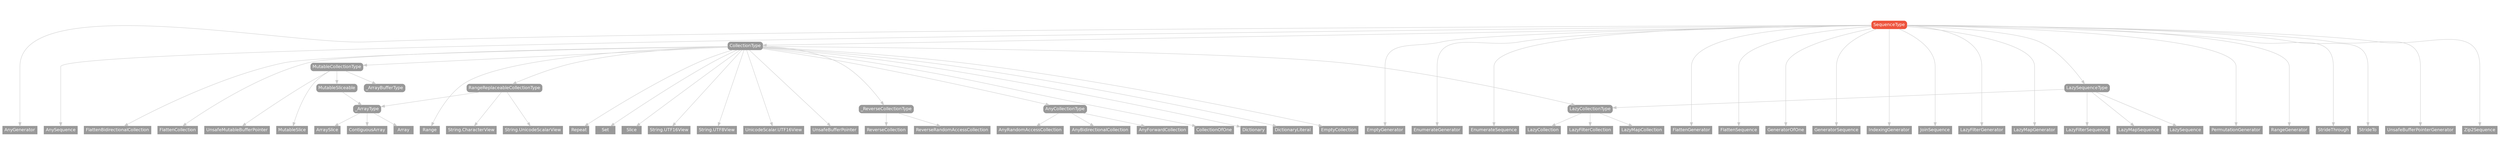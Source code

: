 strict digraph "SequenceType - Type Hierarchy - SwiftDoc.org" {
    pad="0.1,0.8"
    node [shape=box, style="filled,rounded", color="#999999", fillcolor="#999999", fontcolor=white, fontname=Helvetica, fontnames="Helvetica,sansserif", fontsize=12, margin="0.07,0.05", height="0.3"]
    edge [color="#cccccc"]
    "AnyBidirectionalCollection" [URL="/type/AnyBidirectionalCollection/hierarchy/", style=filled]
    "AnyCollectionType" [URL="/protocol/AnyCollectionType/hierarchy/"]
    "AnyForwardCollection" [URL="/type/AnyForwardCollection/hierarchy/", style=filled]
    "AnyGenerator" [URL="/type/AnyGenerator/hierarchy/", style=filled]
    "AnyRandomAccessCollection" [URL="/type/AnyRandomAccessCollection/hierarchy/", style=filled]
    "AnySequence" [URL="/type/AnySequence/hierarchy/", style=filled]
    "Array" [URL="/type/Array/hierarchy/", style=filled]
    "ArraySlice" [URL="/type/ArraySlice/hierarchy/", style=filled]
    "CollectionOfOne" [URL="/type/CollectionOfOne/hierarchy/", style=filled]
    "CollectionType" [URL="/protocol/CollectionType/hierarchy/"]
    "ContiguousArray" [URL="/type/ContiguousArray/hierarchy/", style=filled]
    "Dictionary" [URL="/type/Dictionary/hierarchy/", style=filled]
    "DictionaryLiteral" [URL="/type/DictionaryLiteral/hierarchy/", style=filled]
    "EmptyCollection" [URL="/type/EmptyCollection/hierarchy/", style=filled]
    "EmptyGenerator" [URL="/type/EmptyGenerator/hierarchy/", style=filled]
    "EnumerateGenerator" [URL="/type/EnumerateGenerator/hierarchy/", style=filled]
    "EnumerateSequence" [URL="/type/EnumerateSequence/hierarchy/", style=filled]
    "FlattenBidirectionalCollection" [URL="/type/FlattenBidirectionalCollection/hierarchy/", style=filled]
    "FlattenCollection" [URL="/type/FlattenCollection/hierarchy/", style=filled]
    "FlattenGenerator" [URL="/type/FlattenGenerator/hierarchy/", style=filled]
    "FlattenSequence" [URL="/type/FlattenSequence/hierarchy/", style=filled]
    "GeneratorOfOne" [URL="/type/GeneratorOfOne/hierarchy/", style=filled]
    "GeneratorSequence" [URL="/type/GeneratorSequence/hierarchy/", style=filled]
    "IndexingGenerator" [URL="/type/IndexingGenerator/hierarchy/", style=filled]
    "JoinSequence" [URL="/type/JoinSequence/hierarchy/", style=filled]
    "LazyCollection" [URL="/type/LazyCollection/hierarchy/", style=filled]
    "LazyCollectionType" [URL="/protocol/LazyCollectionType/hierarchy/"]
    "LazyFilterCollection" [URL="/type/LazyFilterCollection/hierarchy/", style=filled]
    "LazyFilterGenerator" [URL="/type/LazyFilterGenerator/hierarchy/", style=filled]
    "LazyFilterSequence" [URL="/type/LazyFilterSequence/hierarchy/", style=filled]
    "LazyMapCollection" [URL="/type/LazyMapCollection/hierarchy/", style=filled]
    "LazyMapGenerator" [URL="/type/LazyMapGenerator/hierarchy/", style=filled]
    "LazyMapSequence" [URL="/type/LazyMapSequence/hierarchy/", style=filled]
    "LazySequence" [URL="/type/LazySequence/hierarchy/", style=filled]
    "LazySequenceType" [URL="/protocol/LazySequenceType/hierarchy/"]
    "MutableCollectionType" [URL="/protocol/MutableCollectionType/hierarchy/"]
    "MutableSlice" [URL="/type/MutableSlice/hierarchy/", style=filled]
    "MutableSliceable" [URL="/protocol/MutableSliceable/hierarchy/"]
    "PermutationGenerator" [URL="/type/PermutationGenerator/hierarchy/", style=filled]
    "Range" [URL="/type/Range/hierarchy/", style=filled]
    "RangeGenerator" [URL="/type/RangeGenerator/hierarchy/", style=filled]
    "RangeReplaceableCollectionType" [URL="/protocol/RangeReplaceableCollectionType/hierarchy/"]
    "Repeat" [URL="/type/Repeat/hierarchy/", style=filled]
    "ReverseCollection" [URL="/type/ReverseCollection/hierarchy/", style=filled]
    "ReverseRandomAccessCollection" [URL="/type/ReverseRandomAccessCollection/hierarchy/", style=filled]
    "SequenceType" [URL="/protocol/SequenceType/", style="filled,rounded", fillcolor="#ee543d", color="#ee543d"]
    "Set" [URL="/type/Set/hierarchy/", style=filled]
    "Slice" [URL="/type/Slice/hierarchy/", style=filled]
    "StrideThrough" [URL="/type/StrideThrough/hierarchy/", style=filled]
    "StrideTo" [URL="/type/StrideTo/hierarchy/", style=filled]
    "String.CharacterView" [URL="/type/String.CharacterView/hierarchy/", style=filled]
    "String.UTF16View" [URL="/type/String.UTF16View/hierarchy/", style=filled]
    "String.UTF8View" [URL="/type/String.UTF8View/hierarchy/", style=filled]
    "String.UnicodeScalarView" [URL="/type/String.UnicodeScalarView/hierarchy/", style=filled]
    "UnicodeScalar.UTF16View" [URL="/type/UnicodeScalar.UTF16View/hierarchy/", style=filled]
    "UnsafeBufferPointer" [URL="/type/UnsafeBufferPointer/hierarchy/", style=filled]
    "UnsafeBufferPointerGenerator" [URL="/type/UnsafeBufferPointerGenerator/hierarchy/", style=filled]
    "UnsafeMutableBufferPointer" [URL="/type/UnsafeMutableBufferPointer/hierarchy/", style=filled]
    "Zip2Sequence" [URL="/type/Zip2Sequence/hierarchy/", style=filled]
    "_ArrayBufferType" [URL="/protocol/_ArrayBufferType/hierarchy/"]
    "_ArrayType" [URL="/protocol/_ArrayType/hierarchy/"]
    "_ReverseCollectionType" [URL="/protocol/_ReverseCollectionType/hierarchy/"]    "SequenceType" -> "AnyGenerator"
    "SequenceType" -> "AnySequence"
    "SequenceType" -> "CollectionType"
    "SequenceType" -> "EmptyGenerator"
    "SequenceType" -> "EnumerateGenerator"
    "SequenceType" -> "EnumerateSequence"
    "SequenceType" -> "FlattenGenerator"
    "SequenceType" -> "FlattenSequence"
    "SequenceType" -> "GeneratorOfOne"
    "SequenceType" -> "GeneratorSequence"
    "SequenceType" -> "IndexingGenerator"
    "SequenceType" -> "JoinSequence"
    "SequenceType" -> "LazyFilterGenerator"
    "SequenceType" -> "LazyMapGenerator"
    "SequenceType" -> "LazySequenceType"
    "SequenceType" -> "PermutationGenerator"
    "SequenceType" -> "RangeGenerator"
    "SequenceType" -> "StrideThrough"
    "SequenceType" -> "StrideTo"
    "SequenceType" -> "UnsafeBufferPointerGenerator"
    "SequenceType" -> "Zip2Sequence"
    "CollectionType" -> "AnyCollectionType"
    "CollectionType" -> "CollectionOfOne"
    "CollectionType" -> "Dictionary"
    "CollectionType" -> "DictionaryLiteral"
    "CollectionType" -> "EmptyCollection"
    "CollectionType" -> "FlattenBidirectionalCollection"
    "CollectionType" -> "FlattenCollection"
    "CollectionType" -> "LazyCollectionType"
    "CollectionType" -> "MutableCollectionType"
    "CollectionType" -> "Range"
    "CollectionType" -> "RangeReplaceableCollectionType"
    "CollectionType" -> "Repeat"
    "CollectionType" -> "Set"
    "CollectionType" -> "Slice"
    "CollectionType" -> "UnicodeScalar.UTF16View"
    "CollectionType" -> "UnsafeBufferPointer"
    "CollectionType" -> "_ReverseCollectionType"
    "CollectionType" -> "String.UTF16View"
    "CollectionType" -> "String.UTF8View"
    "AnyCollectionType" -> "AnyBidirectionalCollection"
    "AnyCollectionType" -> "AnyForwardCollection"
    "AnyCollectionType" -> "AnyRandomAccessCollection"
    "LazyCollectionType" -> "LazyCollection"
    "LazyCollectionType" -> "LazyFilterCollection"
    "LazyCollectionType" -> "LazyMapCollection"
    "MutableCollectionType" -> "MutableSlice"
    "MutableCollectionType" -> "MutableSliceable"
    "MutableCollectionType" -> "UnsafeMutableBufferPointer"
    "MutableCollectionType" -> "_ArrayBufferType"
    "MutableSliceable" -> "_ArrayType"
    "_ArrayType" -> "Array"
    "_ArrayType" -> "ArraySlice"
    "_ArrayType" -> "ContiguousArray"
    "RangeReplaceableCollectionType" -> "_ArrayType"
    "RangeReplaceableCollectionType" -> "String.CharacterView"
    "RangeReplaceableCollectionType" -> "String.UnicodeScalarView"
    "_ArrayType" -> "Array"
    "_ArrayType" -> "ArraySlice"
    "_ArrayType" -> "ContiguousArray"
    "_ReverseCollectionType" -> "ReverseCollection"
    "_ReverseCollectionType" -> "ReverseRandomAccessCollection"
    "LazySequenceType" -> "LazyCollectionType"
    "LazySequenceType" -> "LazyFilterSequence"
    "LazySequenceType" -> "LazyMapSequence"
    "LazySequenceType" -> "LazySequence"
    "LazyCollectionType" -> "LazyCollection"
    "LazyCollectionType" -> "LazyFilterCollection"
    "LazyCollectionType" -> "LazyMapCollection"
    subgraph Types {
        rank = max; "AnyGenerator"; "AnySequence"; "EmptyGenerator"; "EnumerateGenerator"; "EnumerateSequence"; "FlattenGenerator"; "FlattenSequence"; "GeneratorOfOne"; "GeneratorSequence"; "IndexingGenerator"; "JoinSequence"; "LazyFilterGenerator"; "LazyMapGenerator"; "PermutationGenerator"; "RangeGenerator"; "StrideThrough"; "StrideTo"; "UnsafeBufferPointerGenerator"; "Zip2Sequence"; "CollectionOfOne"; "Dictionary"; "DictionaryLiteral"; "EmptyCollection"; "FlattenBidirectionalCollection"; "FlattenCollection"; "Range"; "Repeat"; "Set"; "Slice"; "UnicodeScalar.UTF16View"; "UnsafeBufferPointer"; "String.UTF16View"; "String.UTF8View"; "AnyBidirectionalCollection"; "AnyForwardCollection"; "AnyRandomAccessCollection"; "LazyCollection"; "LazyFilterCollection"; "LazyMapCollection"; "MutableSlice"; "UnsafeMutableBufferPointer"; "Array"; "ArraySlice"; "ContiguousArray"; "String.CharacterView"; "String.UnicodeScalarView"; "ReverseCollection"; "ReverseRandomAccessCollection"; "LazyFilterSequence"; "LazyMapSequence"; "LazySequence";
    }
}